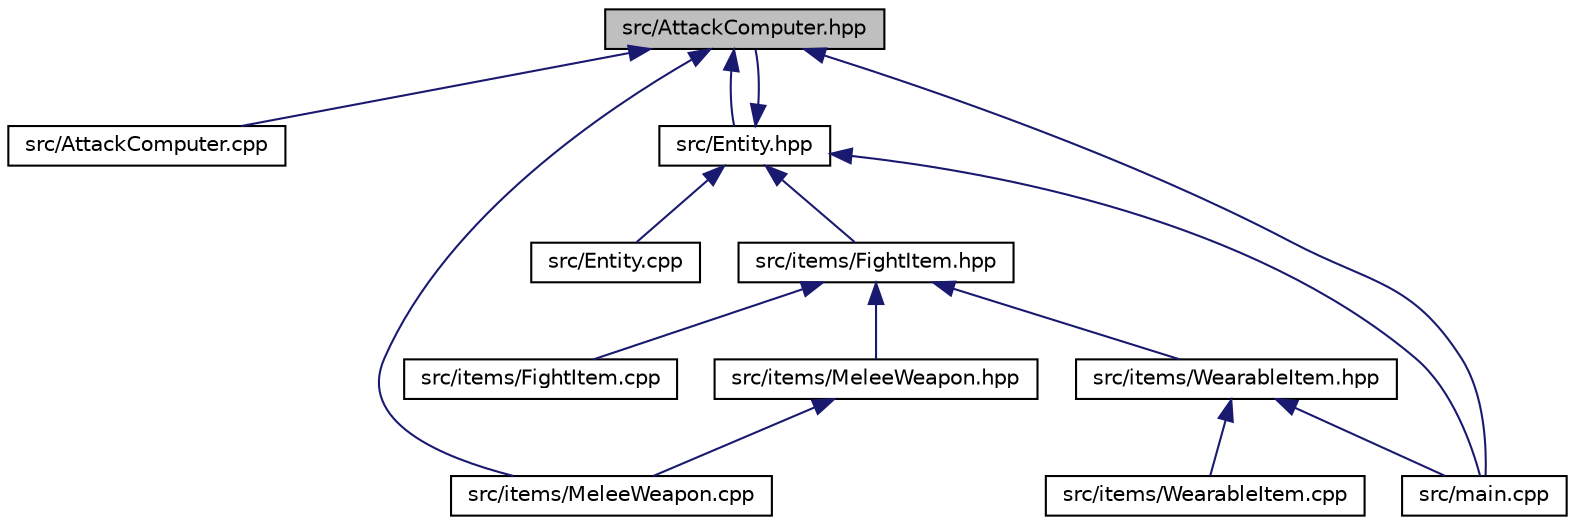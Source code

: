 digraph "src/AttackComputer.hpp"
{
 // LATEX_PDF_SIZE
  edge [fontname="Helvetica",fontsize="10",labelfontname="Helvetica",labelfontsize="10"];
  node [fontname="Helvetica",fontsize="10",shape=record];
  Node1 [label="src/AttackComputer.hpp",height=0.2,width=0.4,color="black", fillcolor="grey75", style="filled", fontcolor="black",tooltip="This is a class used to simplify and generalize attack computing while keeping it the most flexible p..."];
  Node1 -> Node2 [dir="back",color="midnightblue",fontsize="10",style="solid",fontname="Helvetica"];
  Node2 [label="src/AttackComputer.cpp",height=0.2,width=0.4,color="black", fillcolor="white", style="filled",URL="$_attack_computer_8cpp_source.html",tooltip=" "];
  Node1 -> Node3 [dir="back",color="midnightblue",fontsize="10",style="solid",fontname="Helvetica"];
  Node3 [label="src/Entity.hpp",height=0.2,width=0.4,color="black", fillcolor="white", style="filled",URL="$_entity_8hpp.html",tooltip="Entity of the world."];
  Node3 -> Node1 [dir="back",color="midnightblue",fontsize="10",style="solid",fontname="Helvetica"];
  Node3 -> Node4 [dir="back",color="midnightblue",fontsize="10",style="solid",fontname="Helvetica"];
  Node4 [label="src/Entity.cpp",height=0.2,width=0.4,color="black", fillcolor="white", style="filled",URL="$_entity_8cpp_source.html",tooltip=" "];
  Node3 -> Node5 [dir="back",color="midnightblue",fontsize="10",style="solid",fontname="Helvetica"];
  Node5 [label="src/items/FightItem.hpp",height=0.2,width=0.4,color="black", fillcolor="white", style="filled",URL="$_fight_item_8hpp.html",tooltip="A FightItem is an object that has a role in combat."];
  Node5 -> Node6 [dir="back",color="midnightblue",fontsize="10",style="solid",fontname="Helvetica"];
  Node6 [label="src/items/FightItem.cpp",height=0.2,width=0.4,color="black", fillcolor="white", style="filled",URL="$_fight_item_8cpp.html",tooltip="A FightItem is an object that has a role in combat."];
  Node5 -> Node7 [dir="back",color="midnightblue",fontsize="10",style="solid",fontname="Helvetica"];
  Node7 [label="src/items/MeleeWeapon.hpp",height=0.2,width=0.4,color="black", fillcolor="white", style="filled",URL="$_melee_weapon_8hpp.html",tooltip="A Melee Weapon is used to make physical damages, for example a sword."];
  Node7 -> Node8 [dir="back",color="midnightblue",fontsize="10",style="solid",fontname="Helvetica"];
  Node8 [label="src/items/MeleeWeapon.cpp",height=0.2,width=0.4,color="black", fillcolor="white", style="filled",URL="$_melee_weapon_8cpp.html",tooltip="A Melee Weapon is used to make physical damages, for example a sword."];
  Node5 -> Node9 [dir="back",color="midnightblue",fontsize="10",style="solid",fontname="Helvetica"];
  Node9 [label="src/items/WearableItem.hpp",height=0.2,width=0.4,color="black", fillcolor="white", style="filled",URL="$_wearable_item_8hpp.html",tooltip="A WearableItem is an object that can be weared by entities, for example an armor."];
  Node9 -> Node10 [dir="back",color="midnightblue",fontsize="10",style="solid",fontname="Helvetica"];
  Node10 [label="src/items/WearableItem.cpp",height=0.2,width=0.4,color="black", fillcolor="white", style="filled",URL="$_wearable_item_8cpp_source.html",tooltip=" "];
  Node9 -> Node11 [dir="back",color="midnightblue",fontsize="10",style="solid",fontname="Helvetica"];
  Node11 [label="src/main.cpp",height=0.2,width=0.4,color="black", fillcolor="white", style="filled",URL="$main_8cpp_source.html",tooltip=" "];
  Node3 -> Node11 [dir="back",color="midnightblue",fontsize="10",style="solid",fontname="Helvetica"];
  Node1 -> Node8 [dir="back",color="midnightblue",fontsize="10",style="solid",fontname="Helvetica"];
  Node1 -> Node11 [dir="back",color="midnightblue",fontsize="10",style="solid",fontname="Helvetica"];
}
